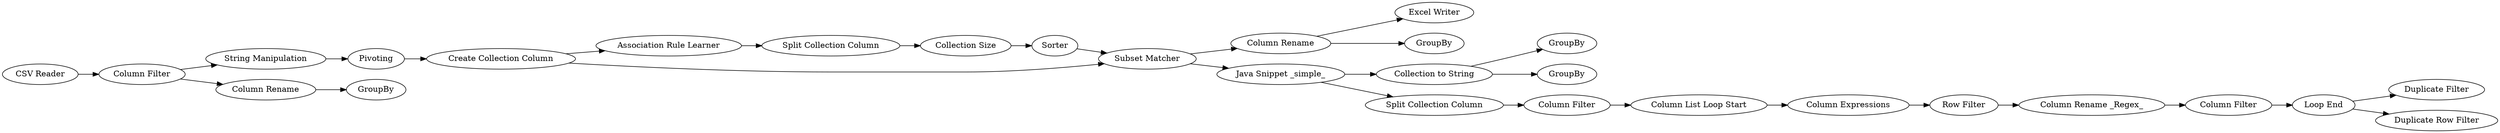 digraph {
	1 [label="CSV Reader"]
	2 [label="Column Filter"]
	3 [label=Pivoting]
	4 [label="Create Collection Column"]
	5 [label="Association Rule Learner"]
	6 [label="String Manipulation"]
	7 [label="Split Collection Column"]
	8 [label="Collection Size"]
	9 [label=Sorter]
	10 [label=GroupBy]
	11 [label="Column Rename"]
	12 [label="Subset Matcher"]
	13 [label="Excel Writer"]
	14 [label="Column Rename"]
	15 [label=GroupBy]
	16 [label="Java Snippet _simple_"]
	17 [label="Collection to String"]
	18 [label=GroupBy]
	19 [label="Split Collection Column"]
	20 [label="Column Filter"]
	21 [label="Column List Loop Start"]
	22 [label="Loop End"]
	23 [label="Column Expressions"]
	24 [label="Row Filter"]
	27 [label="Column Rename _Regex_"]
	28 [label="Column Filter"]
	29 [label="Duplicate Filter"]
	30 [label="Duplicate Row Filter"]
	31 [label=GroupBy]
	1 -> 2
	2 -> 6
	2 -> 11
	3 -> 4
	4 -> 5
	4 -> 12
	5 -> 7
	6 -> 3
	7 -> 8
	8 -> 9
	9 -> 12
	11 -> 10
	12 -> 14
	12 -> 16
	14 -> 13
	14 -> 15
	16 -> 17
	16 -> 19
	17 -> 18
	17 -> 31
	19 -> 20
	20 -> 21
	21 -> 23
	22 -> 29
	22 -> 30
	23 -> 24
	24 -> 27
	27 -> 28
	28 -> 22
	rankdir=LR
}
